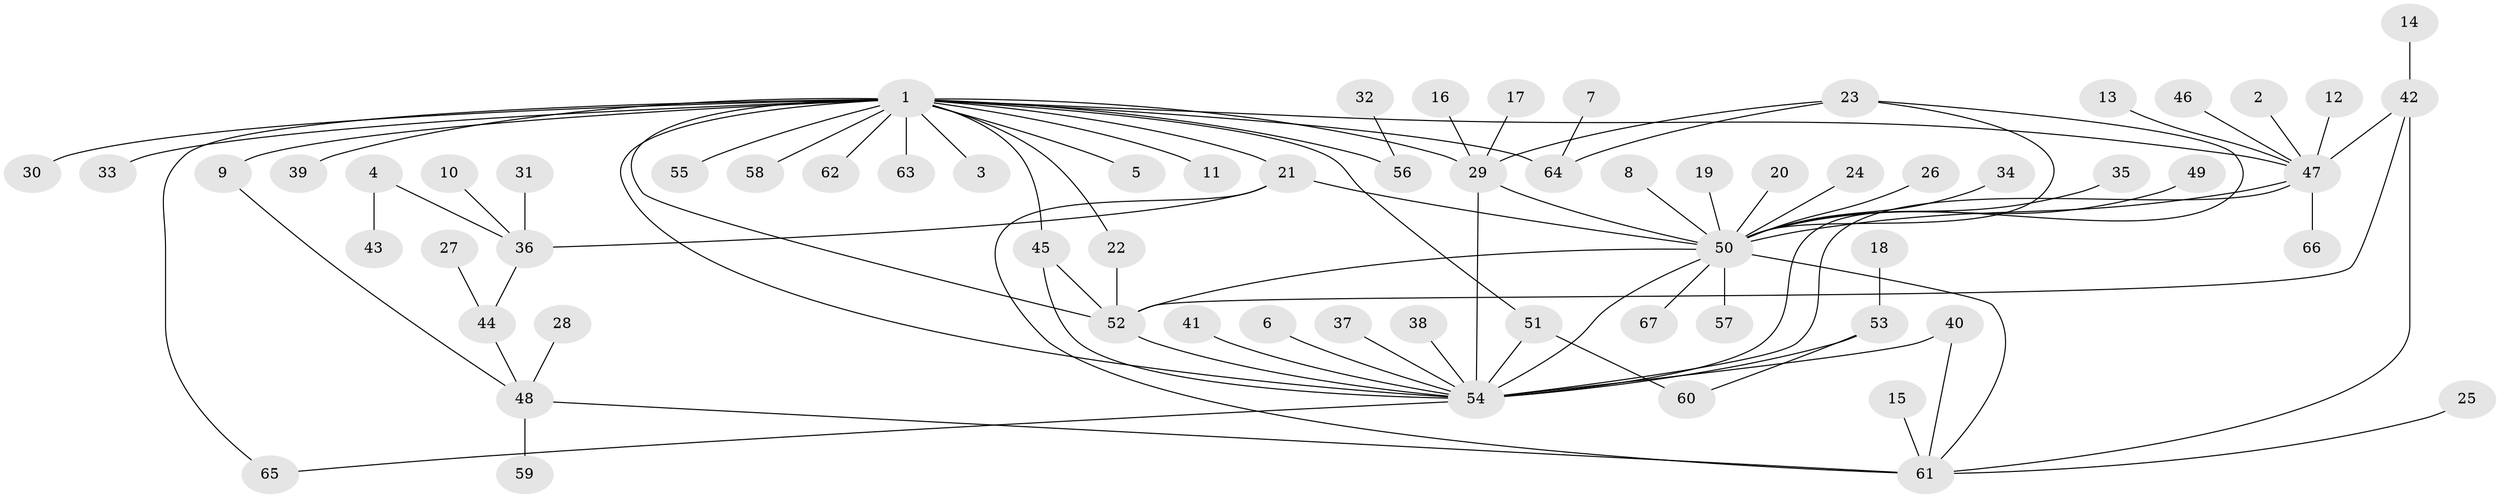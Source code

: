 // original degree distribution, {13: 0.007518796992481203, 19: 0.007518796992481203, 1: 0.5338345864661654, 18: 0.007518796992481203, 5: 0.03759398496240601, 20: 0.007518796992481203, 3: 0.12781954887218044, 4: 0.03759398496240601, 8: 0.015037593984962405, 11: 0.007518796992481203, 2: 0.18796992481203006, 7: 0.015037593984962405, 6: 0.007518796992481203}
// Generated by graph-tools (version 1.1) at 2025/25/03/09/25 03:25:58]
// undirected, 67 vertices, 88 edges
graph export_dot {
graph [start="1"]
  node [color=gray90,style=filled];
  1;
  2;
  3;
  4;
  5;
  6;
  7;
  8;
  9;
  10;
  11;
  12;
  13;
  14;
  15;
  16;
  17;
  18;
  19;
  20;
  21;
  22;
  23;
  24;
  25;
  26;
  27;
  28;
  29;
  30;
  31;
  32;
  33;
  34;
  35;
  36;
  37;
  38;
  39;
  40;
  41;
  42;
  43;
  44;
  45;
  46;
  47;
  48;
  49;
  50;
  51;
  52;
  53;
  54;
  55;
  56;
  57;
  58;
  59;
  60;
  61;
  62;
  63;
  64;
  65;
  66;
  67;
  1 -- 3 [weight=1.0];
  1 -- 5 [weight=1.0];
  1 -- 9 [weight=2.0];
  1 -- 11 [weight=1.0];
  1 -- 21 [weight=2.0];
  1 -- 22 [weight=1.0];
  1 -- 29 [weight=1.0];
  1 -- 30 [weight=1.0];
  1 -- 33 [weight=1.0];
  1 -- 39 [weight=1.0];
  1 -- 45 [weight=1.0];
  1 -- 47 [weight=1.0];
  1 -- 51 [weight=1.0];
  1 -- 52 [weight=3.0];
  1 -- 54 [weight=1.0];
  1 -- 55 [weight=1.0];
  1 -- 56 [weight=2.0];
  1 -- 58 [weight=1.0];
  1 -- 62 [weight=1.0];
  1 -- 63 [weight=1.0];
  1 -- 64 [weight=1.0];
  1 -- 65 [weight=1.0];
  2 -- 47 [weight=1.0];
  4 -- 36 [weight=1.0];
  4 -- 43 [weight=1.0];
  6 -- 54 [weight=1.0];
  7 -- 64 [weight=1.0];
  8 -- 50 [weight=1.0];
  9 -- 48 [weight=1.0];
  10 -- 36 [weight=1.0];
  12 -- 47 [weight=1.0];
  13 -- 47 [weight=1.0];
  14 -- 42 [weight=1.0];
  15 -- 61 [weight=1.0];
  16 -- 29 [weight=1.0];
  17 -- 29 [weight=1.0];
  18 -- 53 [weight=1.0];
  19 -- 50 [weight=1.0];
  20 -- 50 [weight=1.0];
  21 -- 36 [weight=1.0];
  21 -- 50 [weight=1.0];
  21 -- 61 [weight=2.0];
  22 -- 52 [weight=1.0];
  23 -- 29 [weight=1.0];
  23 -- 50 [weight=1.0];
  23 -- 54 [weight=1.0];
  23 -- 64 [weight=1.0];
  24 -- 50 [weight=1.0];
  25 -- 61 [weight=1.0];
  26 -- 50 [weight=1.0];
  27 -- 44 [weight=1.0];
  28 -- 48 [weight=1.0];
  29 -- 50 [weight=1.0];
  29 -- 54 [weight=1.0];
  31 -- 36 [weight=1.0];
  32 -- 56 [weight=1.0];
  34 -- 50 [weight=1.0];
  35 -- 50 [weight=1.0];
  36 -- 44 [weight=1.0];
  37 -- 54 [weight=1.0];
  38 -- 54 [weight=1.0];
  40 -- 54 [weight=1.0];
  40 -- 61 [weight=1.0];
  41 -- 54 [weight=1.0];
  42 -- 47 [weight=1.0];
  42 -- 52 [weight=1.0];
  42 -- 61 [weight=1.0];
  44 -- 48 [weight=1.0];
  45 -- 52 [weight=1.0];
  45 -- 54 [weight=1.0];
  46 -- 47 [weight=1.0];
  47 -- 50 [weight=1.0];
  47 -- 54 [weight=1.0];
  47 -- 66 [weight=1.0];
  48 -- 59 [weight=1.0];
  48 -- 61 [weight=1.0];
  49 -- 50 [weight=1.0];
  50 -- 52 [weight=2.0];
  50 -- 54 [weight=2.0];
  50 -- 57 [weight=1.0];
  50 -- 61 [weight=1.0];
  50 -- 67 [weight=1.0];
  51 -- 54 [weight=1.0];
  51 -- 60 [weight=1.0];
  52 -- 54 [weight=1.0];
  53 -- 54 [weight=2.0];
  53 -- 60 [weight=1.0];
  54 -- 65 [weight=1.0];
}
